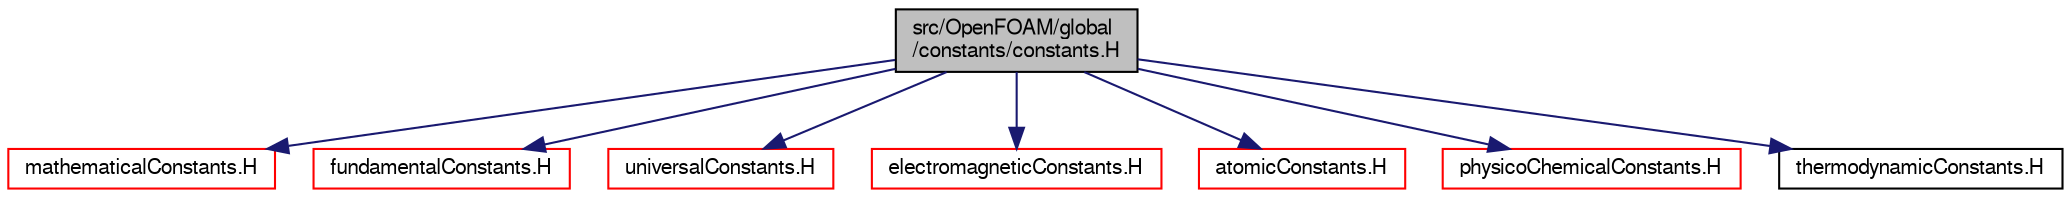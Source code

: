 digraph "src/OpenFOAM/global/constants/constants.H"
{
  bgcolor="transparent";
  edge [fontname="FreeSans",fontsize="10",labelfontname="FreeSans",labelfontsize="10"];
  node [fontname="FreeSans",fontsize="10",shape=record];
  Node1 [label="src/OpenFOAM/global\l/constants/constants.H",height=0.2,width=0.4,color="black", fillcolor="grey75", style="filled" fontcolor="black"];
  Node1 -> Node2 [color="midnightblue",fontsize="10",style="solid",fontname="FreeSans"];
  Node2 [label="mathematicalConstants.H",height=0.2,width=0.4,color="red",URL="$a07702.html"];
  Node1 -> Node3 [color="midnightblue",fontsize="10",style="solid",fontname="FreeSans"];
  Node3 [label="fundamentalConstants.H",height=0.2,width=0.4,color="red",URL="$a07701.html",tooltip="Fundamental dimensioned constants. "];
  Node1 -> Node4 [color="midnightblue",fontsize="10",style="solid",fontname="FreeSans"];
  Node4 [label="universalConstants.H",height=0.2,width=0.4,color="red",URL="$a07708.html"];
  Node1 -> Node5 [color="midnightblue",fontsize="10",style="solid",fontname="FreeSans"];
  Node5 [label="electromagneticConstants.H",height=0.2,width=0.4,color="red",URL="$a07699.html"];
  Node1 -> Node6 [color="midnightblue",fontsize="10",style="solid",fontname="FreeSans"];
  Node6 [label="atomicConstants.H",height=0.2,width=0.4,color="red",URL="$a07693.html"];
  Node1 -> Node7 [color="midnightblue",fontsize="10",style="solid",fontname="FreeSans"];
  Node7 [label="physicoChemicalConstants.H",height=0.2,width=0.4,color="red",URL="$a07704.html"];
  Node1 -> Node8 [color="midnightblue",fontsize="10",style="solid",fontname="FreeSans"];
  Node8 [label="thermodynamicConstants.H",height=0.2,width=0.4,color="black",URL="$a07706.html"];
}
